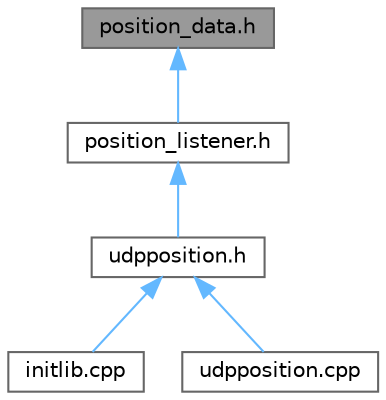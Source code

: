digraph "position_data.h"
{
 // LATEX_PDF_SIZE
  bgcolor="transparent";
  edge [fontname=Helvetica,fontsize=10,labelfontname=Helvetica,labelfontsize=10];
  node [fontname=Helvetica,fontsize=10,shape=box,height=0.2,width=0.4];
  Node1 [id="Node000001",label="position_data.h",height=0.2,width=0.4,color="gray40", fillcolor="grey60", style="filled", fontcolor="black",tooltip="Provides the definition of PositionData struct."];
  Node1 -> Node2 [id="edge1_Node000001_Node000002",dir="back",color="steelblue1",style="solid",tooltip=" "];
  Node2 [id="Node000002",label="position_listener.h",height=0.2,width=0.4,color="grey40", fillcolor="white", style="filled",URL="$position__listener_8h.html",tooltip="Provides the PositionListener class."];
  Node2 -> Node3 [id="edge2_Node000002_Node000003",dir="back",color="steelblue1",style="solid",tooltip=" "];
  Node3 [id="Node000003",label="udpposition.h",height=0.2,width=0.4,color="grey40", fillcolor="white", style="filled",URL="$udpposition_8h.html",tooltip="Provides the definition of the class UDPPosition."];
  Node3 -> Node4 [id="edge3_Node000003_Node000004",dir="back",color="steelblue1",style="solid",tooltip=" "];
  Node4 [id="Node000004",label="initlib.cpp",height=0.2,width=0.4,color="grey40", fillcolor="white", style="filled",URL="$DESERT__Addons_2mobility__udpposition_2initlib_8cpp.html",tooltip="Provides the initialization of udpposition addon."];
  Node3 -> Node5 [id="edge4_Node000003_Node000005",dir="back",color="steelblue1",style="solid",tooltip=" "];
  Node5 [id="Node000005",label="udpposition.cpp",height=0.2,width=0.4,color="grey40", fillcolor="white", style="filled",URL="$udpposition_8cpp.html",tooltip="Provides the UDPPosition class implementation."];
}
